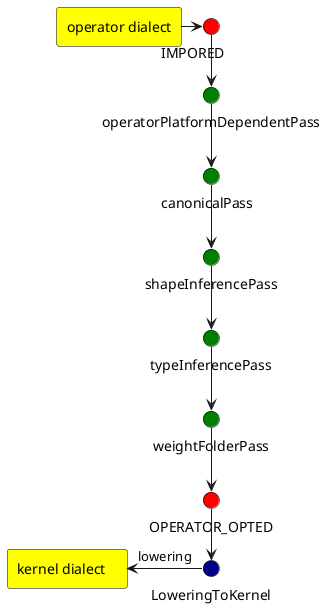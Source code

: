 @startuml
!define RECTANGLE class

skinparam stereotypeDisplay none

hide stereotype
skinparam minClassWidth 100
skinparam nodesep 20
skinparam ranksep 5
'skinparam packageStyle rectangle
'skinparam linetype ortho
'skinparam arrowThickness 1


skinparam rectangle {
    BackgroundColor White
    BorderColor Black
}

skinparam rectangle<<dialect>> {
    BackgroundColor Yellow
    BorderColor Black
    FontColor Black
}

skinparam interface<<compilephase>> {
    BackgroundColor Red
    BorderColor Black
    FontColor Black
}

skinparam interface<<pass>> {
    BackgroundColor Green
    BorderColor Black
    FontColor Black
}

skinparam interface<<conversion>> {
    BackgroundColor DarkBlue
    BorderColor Black
    FontColor Black
}


rectangle "operator dialect" as operator <<dialect>>
rectangle "kernel dialect" as kernel <<dialect>>


() "IMPORED" as IMPORTED <<compilephase>>
() "OPERATOR_OPTED" as OPERATOR_OPTSED <<compilephase>>

() "operatorPlatformDependentPass" as operatorPlatformDependentPass <<pass>>
() "canonicalPass" as canonicalPass <<pass>>
() "shapeInferencePass" as shapeInferencePass <<pass>>
() "typeInferencePass" as typeInferencePass <<pass>>
() "weightFolderPass" as weightFolderPass <<pass>>

() "LoweringToKernel" as LoweringToKernel <<conversion>>


' 连接关系


operator -> IMPORTED
IMPORTED --> operatorPlatformDependentPass
operatorPlatformDependentPass --> canonicalPass
canonicalPass --> shapeInferencePass
shapeInferencePass --> typeInferencePass
typeInferencePass --> weightFolderPass
weightFolderPass --> OPERATOR_OPTSED
OPERATOR_OPTSED --> LoweringToKernel
LoweringToKernel -left-> kernel :lowering

@enduml

